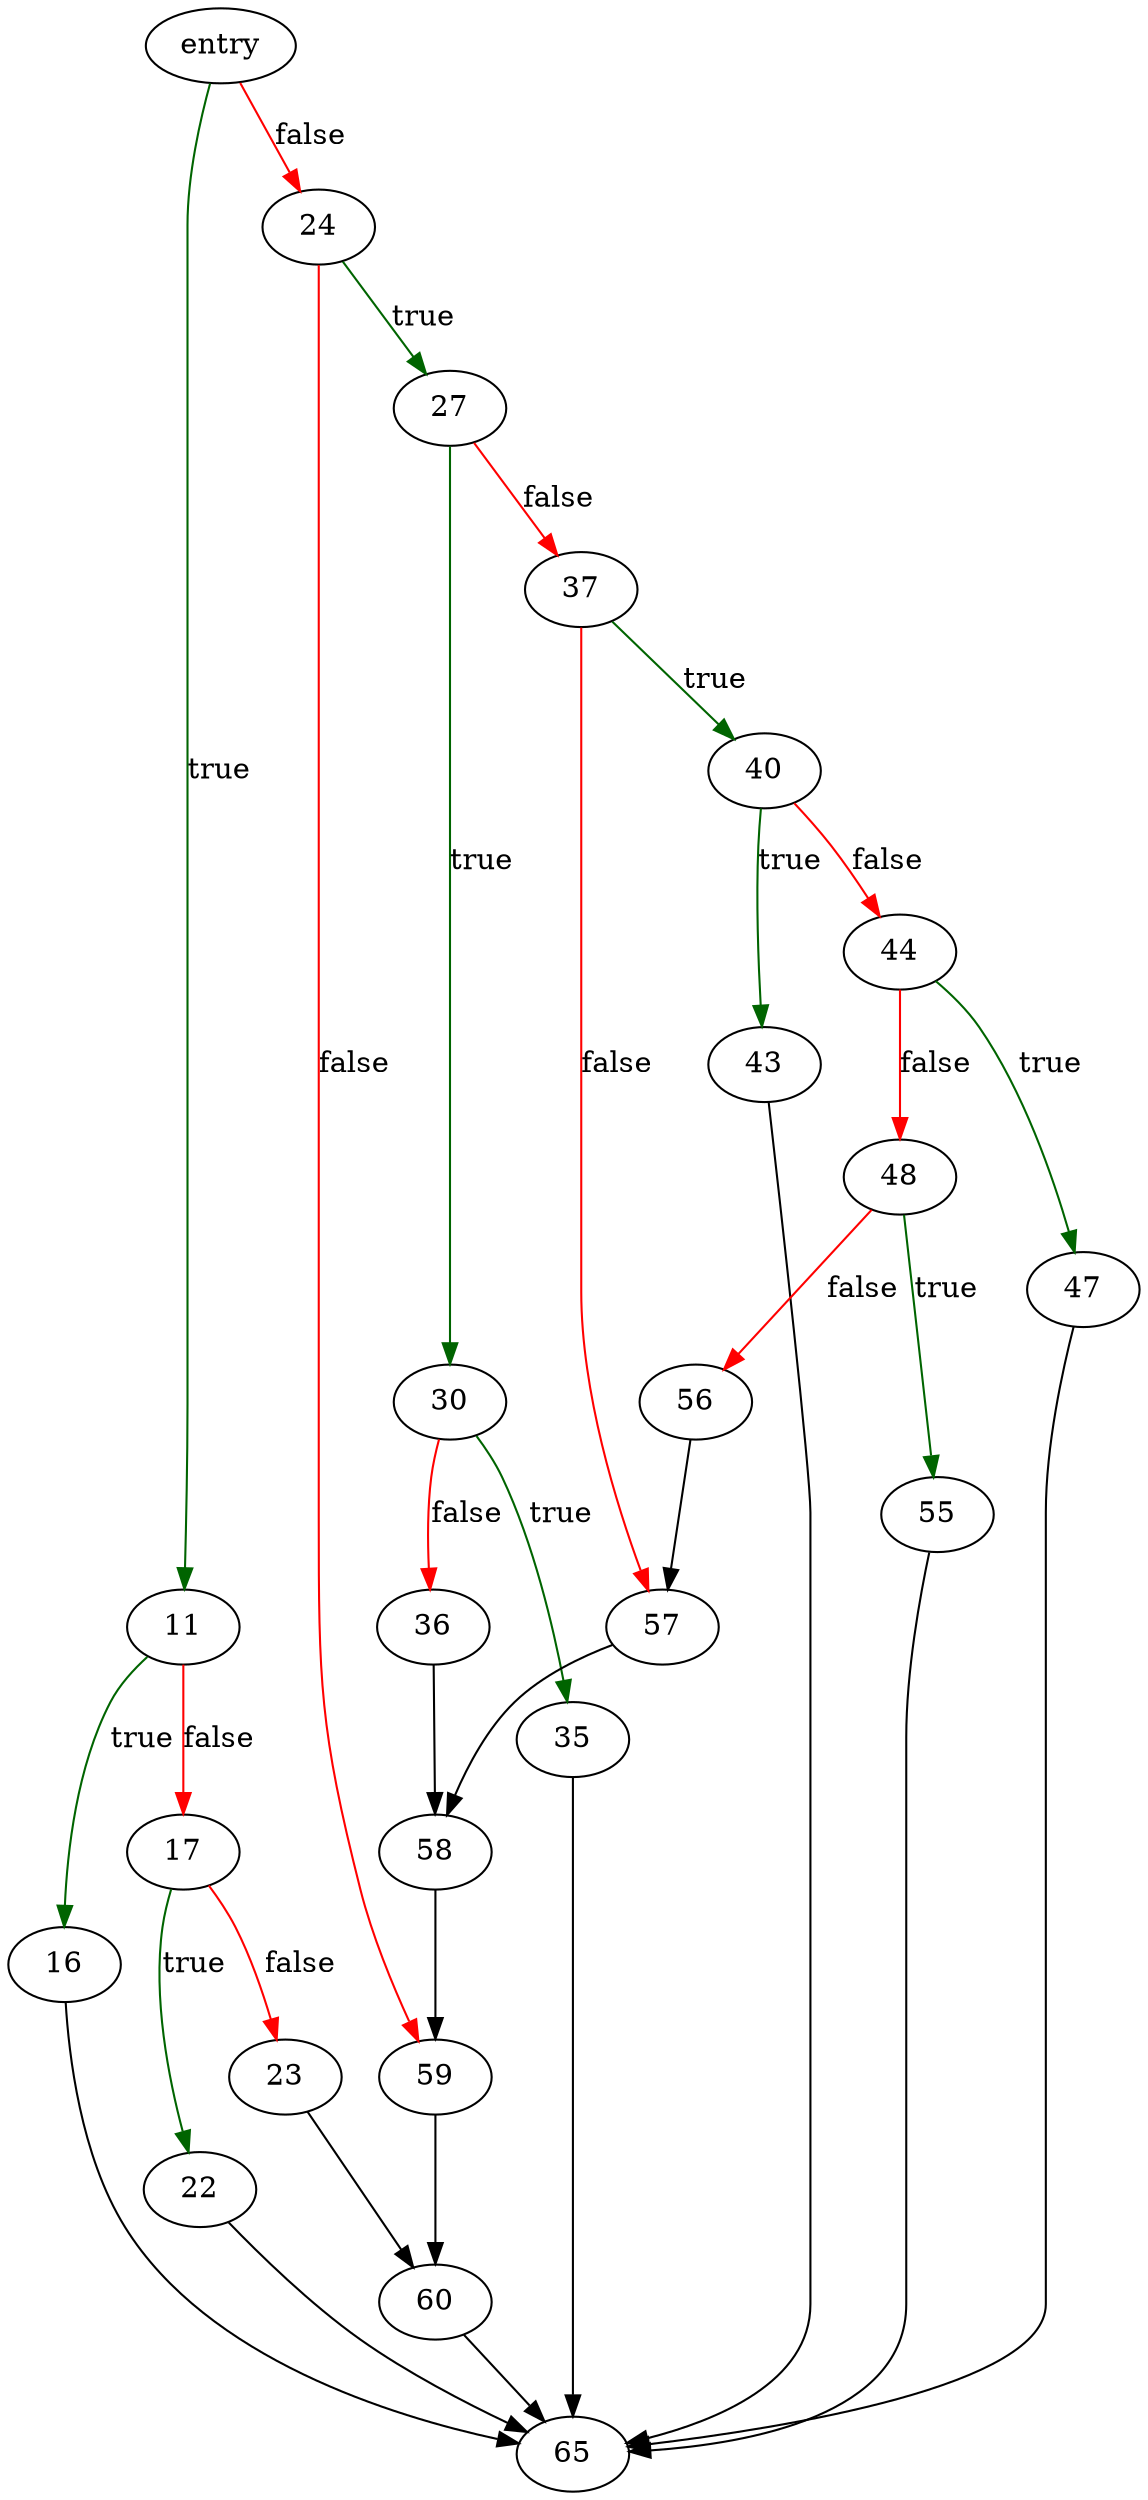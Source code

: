 digraph "sqlite3MulInt64" {
	// Node definitions.
	2 [label=entry];
	11;
	16;
	17;
	22;
	23;
	24;
	27;
	30;
	35;
	36;
	37;
	40;
	43;
	44;
	47;
	48;
	55;
	56;
	57;
	58;
	59;
	60;
	65;

	// Edge definitions.
	2 -> 11 [
		color=darkgreen
		label=true
	];
	2 -> 24 [
		color=red
		label=false
	];
	11 -> 16 [
		color=darkgreen
		label=true
	];
	11 -> 17 [
		color=red
		label=false
	];
	16 -> 65;
	17 -> 22 [
		color=darkgreen
		label=true
	];
	17 -> 23 [
		color=red
		label=false
	];
	22 -> 65;
	23 -> 60;
	24 -> 27 [
		color=darkgreen
		label=true
	];
	24 -> 59 [
		color=red
		label=false
	];
	27 -> 30 [
		color=darkgreen
		label=true
	];
	27 -> 37 [
		color=red
		label=false
	];
	30 -> 35 [
		color=darkgreen
		label=true
	];
	30 -> 36 [
		color=red
		label=false
	];
	35 -> 65;
	36 -> 58;
	37 -> 40 [
		color=darkgreen
		label=true
	];
	37 -> 57 [
		color=red
		label=false
	];
	40 -> 43 [
		color=darkgreen
		label=true
	];
	40 -> 44 [
		color=red
		label=false
	];
	43 -> 65;
	44 -> 47 [
		color=darkgreen
		label=true
	];
	44 -> 48 [
		color=red
		label=false
	];
	47 -> 65;
	48 -> 55 [
		color=darkgreen
		label=true
	];
	48 -> 56 [
		color=red
		label=false
	];
	55 -> 65;
	56 -> 57;
	57 -> 58;
	58 -> 59;
	59 -> 60;
	60 -> 65;
}
